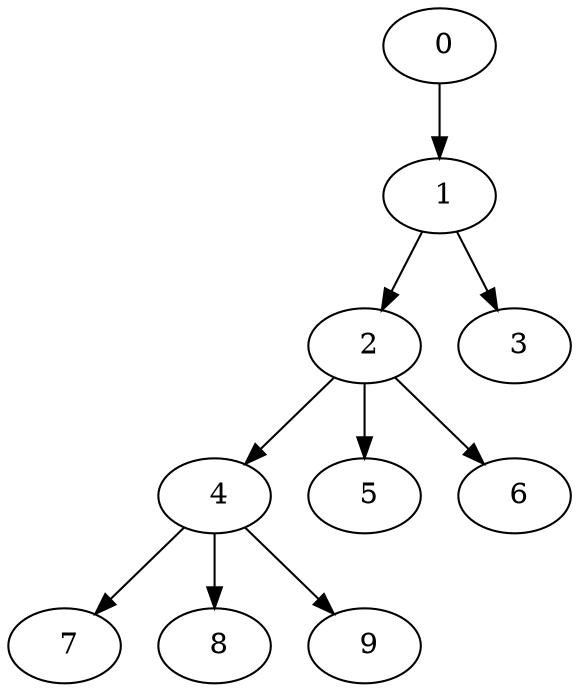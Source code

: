 digraph mytree {
" 0" -> " 1";
" 1" -> " 2";
" 1" -> " 3";
" 2" -> " 4";
" 2" -> " 5";
" 2" -> " 6";
" 3";
" 4" -> " 7";
" 4" -> " 8";
" 4" -> " 9";
" 5";
" 7";
" 8";
" 9";
" 6";
}
